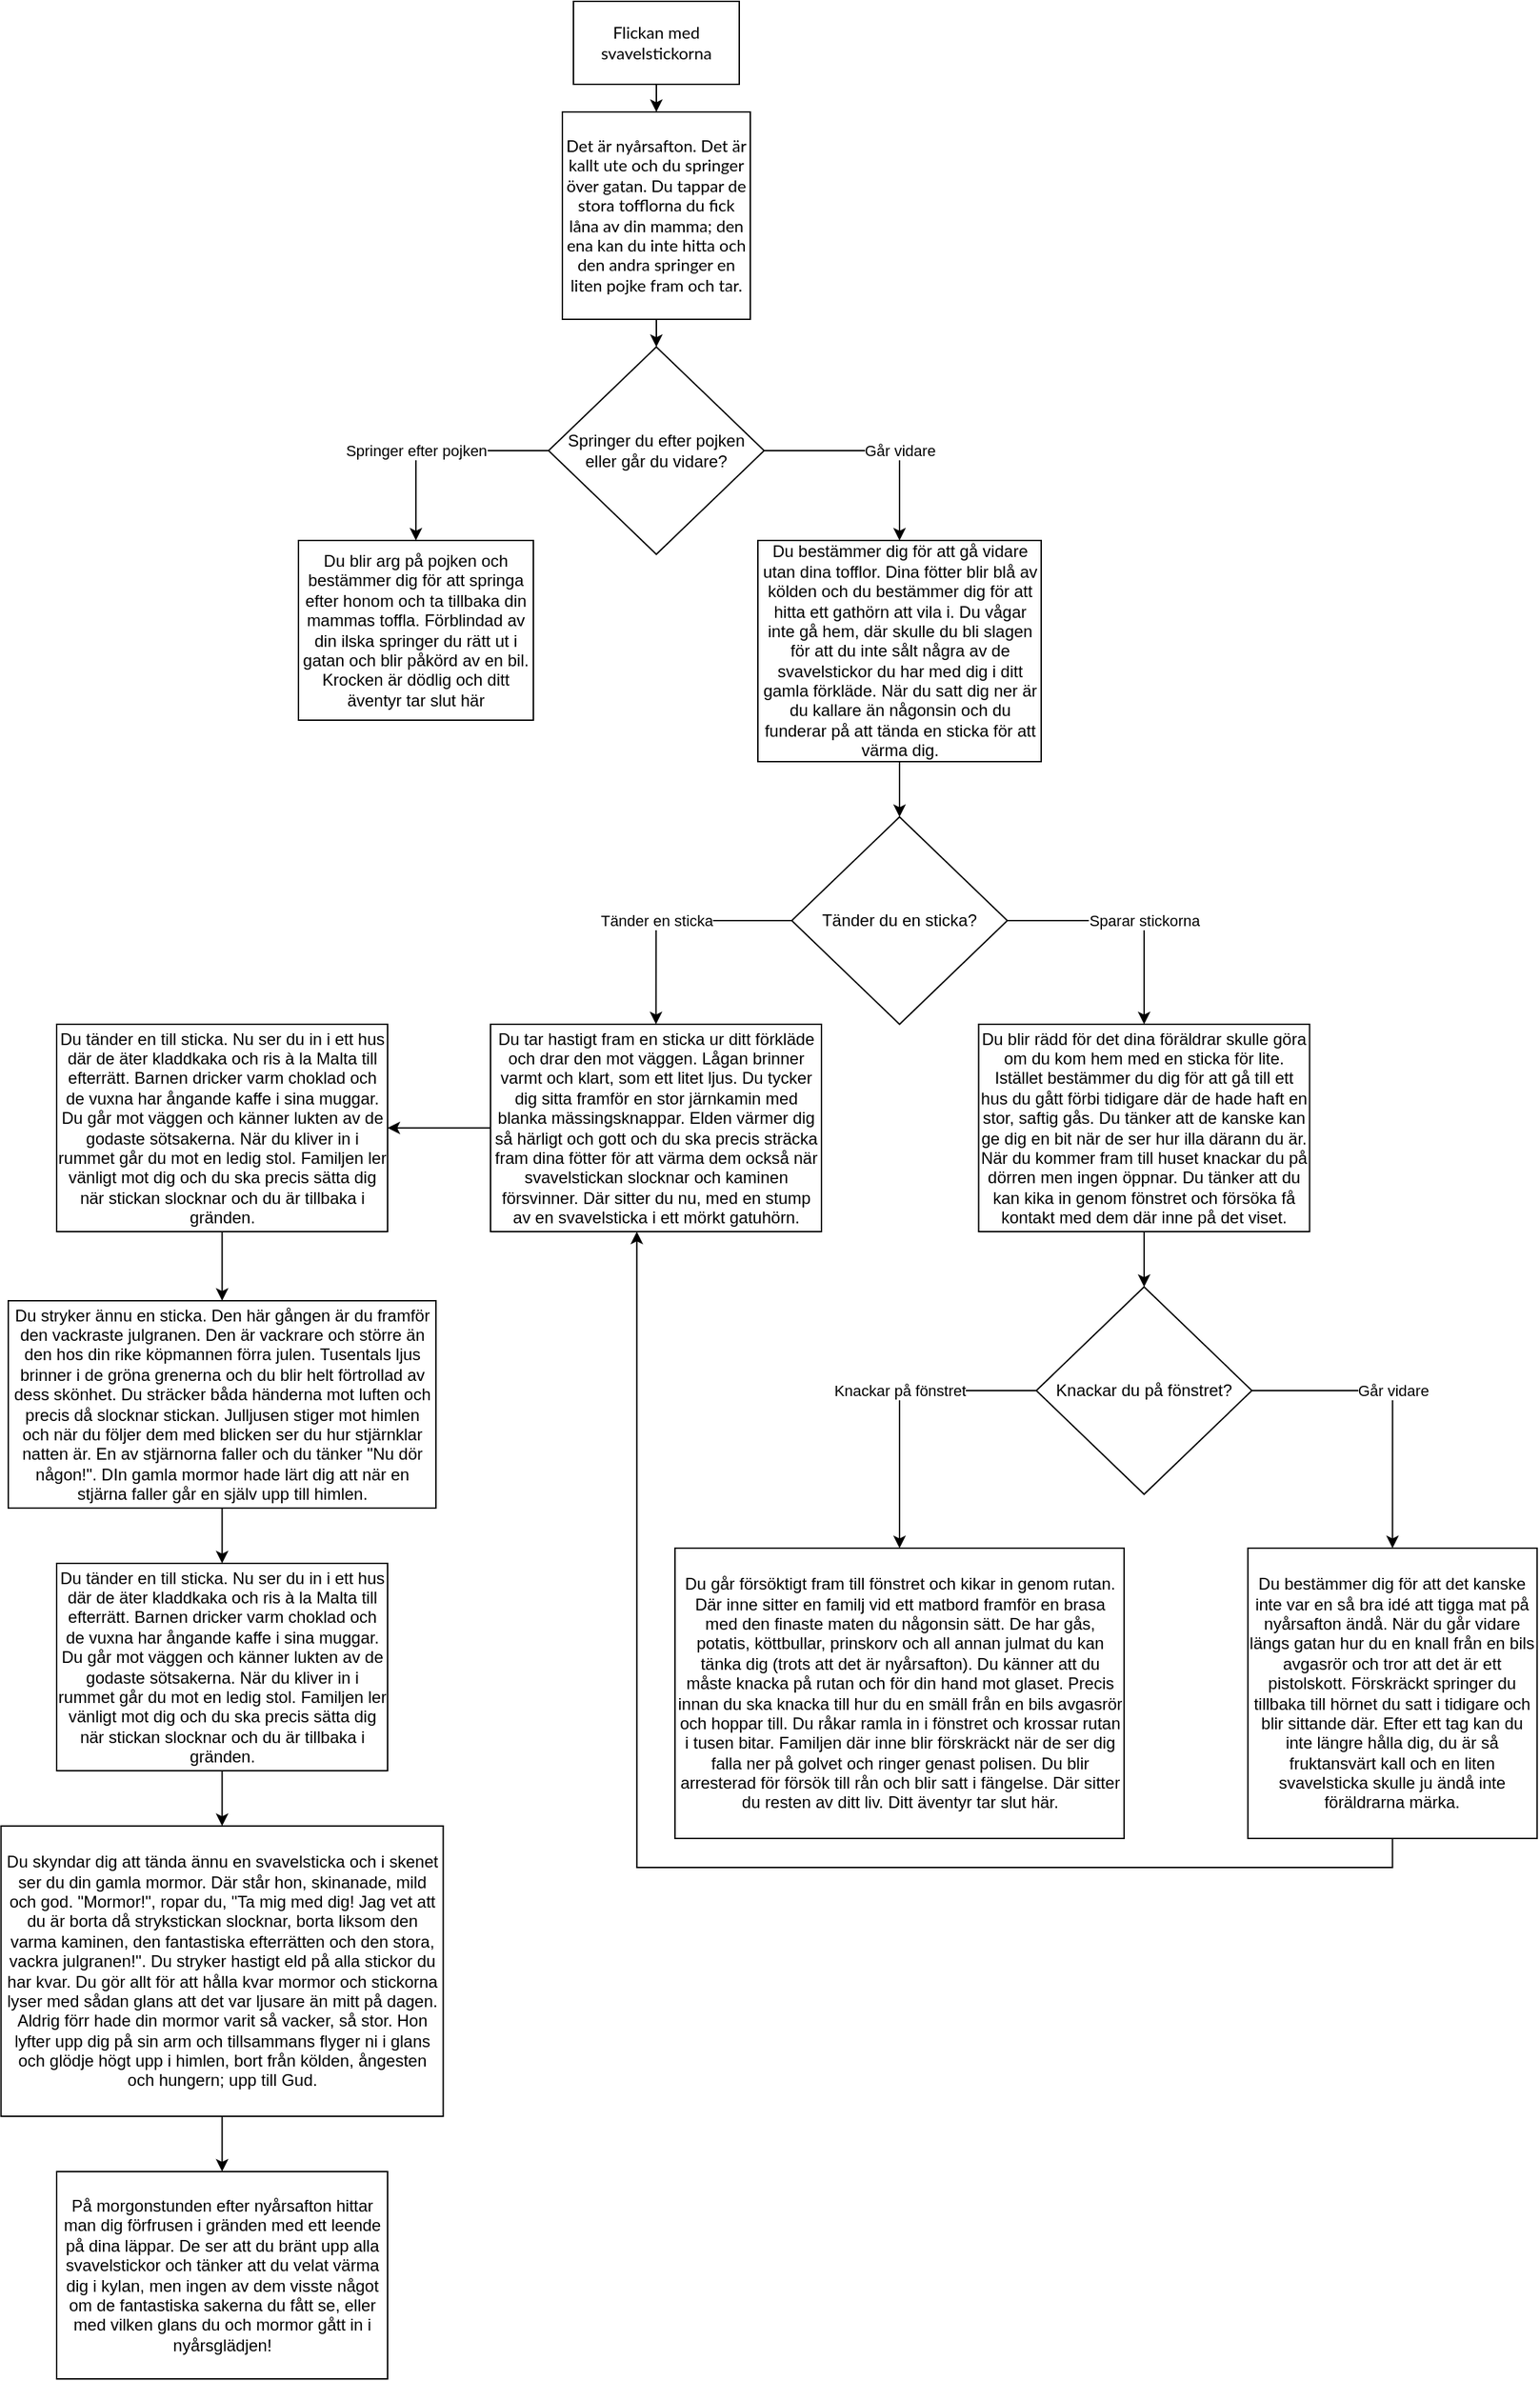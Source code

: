 <mxfile version="13.7.9" type="github">
  <diagram id="jdRcSwUgP4hVE9HtZku5" name="Page-1">
    <mxGraphModel dx="2249" dy="762" grid="1" gridSize="10" guides="1" tooltips="1" connect="1" arrows="1" fold="1" page="1" pageScale="1" pageWidth="827" pageHeight="1169" math="0" shadow="0">
      <root>
        <mxCell id="0" />
        <mxCell id="1" parent="0" />
        <mxCell id="UX_-AMyyP0LKr-C7d2qy-6" style="edgeStyle=orthogonalEdgeStyle;rounded=0;orthogonalLoop=1;jettySize=auto;html=1;exitX=0.5;exitY=1;exitDx=0;exitDy=0;entryX=0.5;entryY=0;entryDx=0;entryDy=0;" parent="1" source="UX_-AMyyP0LKr-C7d2qy-1" target="UX_-AMyyP0LKr-C7d2qy-3" edge="1">
          <mxGeometry relative="1" as="geometry" />
        </mxCell>
        <mxCell id="UX_-AMyyP0LKr-C7d2qy-1" value="&lt;font face=&quot;Lato&quot; data-font-src=&quot;https://fonts.googleapis.com/css?family=Lato&quot;&gt;Flickan med svavelstickorna&lt;/font&gt;" style="rounded=0;whiteSpace=wrap;html=1;" parent="1" vertex="1">
          <mxGeometry x="354" y="50" width="120" height="60" as="geometry" />
        </mxCell>
        <mxCell id="UX_-AMyyP0LKr-C7d2qy-5" style="edgeStyle=orthogonalEdgeStyle;rounded=0;orthogonalLoop=1;jettySize=auto;html=1;exitX=0.5;exitY=1;exitDx=0;exitDy=0;entryX=0.5;entryY=0;entryDx=0;entryDy=0;" parent="1" source="UX_-AMyyP0LKr-C7d2qy-3" target="UX_-AMyyP0LKr-C7d2qy-4" edge="1">
          <mxGeometry relative="1" as="geometry" />
        </mxCell>
        <mxCell id="UX_-AMyyP0LKr-C7d2qy-3" value="&lt;font face=&quot;Lato&quot; data-font-src=&quot;https://fonts.googleapis.com/css?family=Lato&quot;&gt;Det är nyårsafton. Det är kallt ute och du springer över gatan. Du tappar de stora tofflorna du fick låna av din mamma; den ena kan du inte hitta och den andra springer en liten pojke fram och tar.&lt;/font&gt;" style="rounded=0;whiteSpace=wrap;html=1;" parent="1" vertex="1">
          <mxGeometry x="346" y="130" width="136" height="150" as="geometry" />
        </mxCell>
        <mxCell id="VmeXF4eYFCnjakDmaYNP-16" style="edgeStyle=orthogonalEdgeStyle;rounded=0;orthogonalLoop=1;jettySize=auto;html=1;exitX=0;exitY=0.5;exitDx=0;exitDy=0;entryX=0.5;entryY=0;entryDx=0;entryDy=0;" parent="1" source="UX_-AMyyP0LKr-C7d2qy-4" target="VmeXF4eYFCnjakDmaYNP-3" edge="1">
          <mxGeometry relative="1" as="geometry">
            <mxPoint x="300" y="375" as="targetPoint" />
          </mxGeometry>
        </mxCell>
        <mxCell id="ezK1vHUWqQsdG5zGj2q9-5" value="Springer efter pojken" style="edgeLabel;html=1;align=center;verticalAlign=middle;resizable=0;points=[];" vertex="1" connectable="0" parent="VmeXF4eYFCnjakDmaYNP-16">
          <mxGeometry x="-0.081" y="1" relative="1" as="geometry">
            <mxPoint x="-22" y="-1" as="offset" />
          </mxGeometry>
        </mxCell>
        <mxCell id="VmeXF4eYFCnjakDmaYNP-18" style="edgeStyle=orthogonalEdgeStyle;rounded=0;orthogonalLoop=1;jettySize=auto;html=1;exitX=1;exitY=0.5;exitDx=0;exitDy=0;entryX=0.5;entryY=0;entryDx=0;entryDy=0;" parent="1" source="UX_-AMyyP0LKr-C7d2qy-4" target="VmeXF4eYFCnjakDmaYNP-5" edge="1">
          <mxGeometry relative="1" as="geometry">
            <mxPoint x="530" y="375" as="targetPoint" />
          </mxGeometry>
        </mxCell>
        <mxCell id="ezK1vHUWqQsdG5zGj2q9-6" value="Går vidare" style="edgeLabel;html=1;align=center;verticalAlign=middle;resizable=0;points=[];" vertex="1" connectable="0" parent="VmeXF4eYFCnjakDmaYNP-18">
          <mxGeometry x="-0.043" relative="1" as="geometry">
            <mxPoint x="20" as="offset" />
          </mxGeometry>
        </mxCell>
        <mxCell id="UX_-AMyyP0LKr-C7d2qy-4" value="Springer du efter pojken eller går du vidare?" style="rhombus;whiteSpace=wrap;html=1;" parent="1" vertex="1">
          <mxGeometry x="336" y="300" width="156" height="150" as="geometry" />
        </mxCell>
        <mxCell id="VmeXF4eYFCnjakDmaYNP-3" value="Du blir arg på pojken och bestämmer dig för att springa efter honom och ta tillbaka din mammas toffla. Förblindad av din ilska springer du rätt ut i gatan och blir påkörd av en bil. Krocken är dödlig och ditt äventyr tar slut här" style="rounded=0;whiteSpace=wrap;html=1;" parent="1" vertex="1">
          <mxGeometry x="155" y="440" width="170" height="130" as="geometry" />
        </mxCell>
        <mxCell id="VmeXF4eYFCnjakDmaYNP-20" style="edgeStyle=orthogonalEdgeStyle;rounded=0;orthogonalLoop=1;jettySize=auto;html=1;exitX=0.5;exitY=1;exitDx=0;exitDy=0;entryX=0.5;entryY=0;entryDx=0;entryDy=0;" parent="1" source="VmeXF4eYFCnjakDmaYNP-5" target="VmeXF4eYFCnjakDmaYNP-6" edge="1">
          <mxGeometry relative="1" as="geometry" />
        </mxCell>
        <mxCell id="VmeXF4eYFCnjakDmaYNP-5" value="Du bestämmer dig för att gå vidare utan dina tofflor. Dina fötter blir blå av kölden och du bestämmer dig för att hitta ett gathörn att vila i. Du vågar inte gå hem, där skulle du bli slagen för att du inte sålt några av de svavelstickor du har med dig i ditt gamla förkläde. När du satt dig ner är du kallare än någonsin och du funderar på att tända en sticka för att värma dig." style="rounded=0;whiteSpace=wrap;html=1;" parent="1" vertex="1">
          <mxGeometry x="487.5" y="440" width="205" height="160" as="geometry" />
        </mxCell>
        <mxCell id="VmeXF4eYFCnjakDmaYNP-21" style="edgeStyle=orthogonalEdgeStyle;rounded=0;orthogonalLoop=1;jettySize=auto;html=1;exitX=0;exitY=0.5;exitDx=0;exitDy=0;entryX=0.5;entryY=0;entryDx=0;entryDy=0;" parent="1" source="VmeXF4eYFCnjakDmaYNP-6" target="VmeXF4eYFCnjakDmaYNP-15" edge="1">
          <mxGeometry relative="1" as="geometry">
            <mxPoint x="473.5" y="715" as="targetPoint" />
          </mxGeometry>
        </mxCell>
        <mxCell id="ezK1vHUWqQsdG5zGj2q9-7" value="Tänder en sticka" style="edgeLabel;html=1;align=center;verticalAlign=middle;resizable=0;points=[];" vertex="1" connectable="0" parent="VmeXF4eYFCnjakDmaYNP-21">
          <mxGeometry x="-0.55" y="-2" relative="1" as="geometry">
            <mxPoint x="-59" y="2" as="offset" />
          </mxGeometry>
        </mxCell>
        <mxCell id="VmeXF4eYFCnjakDmaYNP-22" style="edgeStyle=orthogonalEdgeStyle;rounded=0;orthogonalLoop=1;jettySize=auto;html=1;exitX=1;exitY=0.5;exitDx=0;exitDy=0;entryX=0.5;entryY=0;entryDx=0;entryDy=0;" parent="1" source="VmeXF4eYFCnjakDmaYNP-6" target="VmeXF4eYFCnjakDmaYNP-9" edge="1">
          <mxGeometry relative="1" as="geometry">
            <mxPoint x="707" y="715" as="targetPoint" />
          </mxGeometry>
        </mxCell>
        <mxCell id="ezK1vHUWqQsdG5zGj2q9-8" value="Sparar stickorna" style="edgeLabel;html=1;align=center;verticalAlign=middle;resizable=0;points=[];" vertex="1" connectable="0" parent="VmeXF4eYFCnjakDmaYNP-22">
          <mxGeometry x="-0.207" y="-1" relative="1" as="geometry">
            <mxPoint x="30" y="-1" as="offset" />
          </mxGeometry>
        </mxCell>
        <mxCell id="VmeXF4eYFCnjakDmaYNP-6" value="Tänder du en sticka?" style="rhombus;whiteSpace=wrap;html=1;" parent="1" vertex="1">
          <mxGeometry x="512" y="640" width="156" height="150" as="geometry" />
        </mxCell>
        <mxCell id="VmeXF4eYFCnjakDmaYNP-25" style="edgeStyle=orthogonalEdgeStyle;rounded=0;orthogonalLoop=1;jettySize=auto;html=1;exitX=0.5;exitY=1;exitDx=0;exitDy=0;entryX=0.5;entryY=0;entryDx=0;entryDy=0;" parent="1" source="VmeXF4eYFCnjakDmaYNP-9" target="VmeXF4eYFCnjakDmaYNP-10" edge="1">
          <mxGeometry relative="1" as="geometry" />
        </mxCell>
        <mxCell id="VmeXF4eYFCnjakDmaYNP-9" value="Du blir rädd för det dina föräldrar skulle göra om du kom hem med en sticka för lite. Istället bestämmer du dig för att gå till ett hus du gått förbi tidigare där de hade haft en stor, saftig gås. Du tänker att de kanske kan ge dig en bit när de ser hur illa därann du är.&lt;br&gt;När du kommer fram till huset knackar du på dörren men ingen öppnar. Du tänker att du kan kika in genom fönstret och försöka få kontakt med dem där inne på det viset." style="rounded=0;whiteSpace=wrap;html=1;" parent="1" vertex="1">
          <mxGeometry x="647.25" y="790" width="239.5" height="150" as="geometry" />
        </mxCell>
        <mxCell id="VmeXF4eYFCnjakDmaYNP-26" style="edgeStyle=orthogonalEdgeStyle;rounded=0;orthogonalLoop=1;jettySize=auto;html=1;exitX=0;exitY=0.5;exitDx=0;exitDy=0;entryX=0.5;entryY=0;entryDx=0;entryDy=0;" parent="1" source="VmeXF4eYFCnjakDmaYNP-10" target="VmeXF4eYFCnjakDmaYNP-13" edge="1">
          <mxGeometry relative="1" as="geometry">
            <mxPoint x="650" y="1055" as="targetPoint" />
          </mxGeometry>
        </mxCell>
        <mxCell id="ezK1vHUWqQsdG5zGj2q9-9" value="Knackar på fönstret" style="edgeLabel;html=1;align=center;verticalAlign=middle;resizable=0;points=[];" vertex="1" connectable="0" parent="VmeXF4eYFCnjakDmaYNP-26">
          <mxGeometry x="-0.136" y="3" relative="1" as="geometry">
            <mxPoint x="-7" y="-3" as="offset" />
          </mxGeometry>
        </mxCell>
        <mxCell id="VmeXF4eYFCnjakDmaYNP-27" style="edgeStyle=orthogonalEdgeStyle;rounded=0;orthogonalLoop=1;jettySize=auto;html=1;exitX=1;exitY=0.5;exitDx=0;exitDy=0;entryX=0.5;entryY=0;entryDx=0;entryDy=0;" parent="1" source="VmeXF4eYFCnjakDmaYNP-10" target="VmeXF4eYFCnjakDmaYNP-14" edge="1">
          <mxGeometry relative="1" as="geometry">
            <mxPoint x="886.75" y="1055" as="targetPoint" />
          </mxGeometry>
        </mxCell>
        <mxCell id="ezK1vHUWqQsdG5zGj2q9-10" value="Går vidare" style="edgeLabel;html=1;align=center;verticalAlign=middle;resizable=0;points=[];" vertex="1" connectable="0" parent="VmeXF4eYFCnjakDmaYNP-27">
          <mxGeometry x="-0.416" y="1" relative="1" as="geometry">
            <mxPoint x="38.76" y="1" as="offset" />
          </mxGeometry>
        </mxCell>
        <mxCell id="VmeXF4eYFCnjakDmaYNP-10" value="Knackar du på fönstret?" style="rhombus;whiteSpace=wrap;html=1;" parent="1" vertex="1">
          <mxGeometry x="689" y="980" width="156" height="150" as="geometry" />
        </mxCell>
        <mxCell id="VmeXF4eYFCnjakDmaYNP-13" value="Du går försöktigt fram till fönstret och kikar in genom rutan. Där inne sitter en familj vid ett matbord framför en brasa med den finaste maten du någonsin sätt. De har gås, potatis, köttbullar, prinskorv och all annan julmat du kan tänka dig (trots att det är nyårsafton). Du känner att du måste knacka på rutan och för din hand mot glaset. Precis innan du ska knacka till hur du en smäll från en bils avgasrör och hoppar till. Du råkar ramla in i fönstret och krossar rutan i tusen bitar. Familjen där inne blir förskräckt när de ser dig falla ner på golvet och ringer genast polisen. Du blir arresterad för försök till rån och blir satt i fängelse. Där sitter du resten av ditt liv. Ditt äventyr tar slut här." style="rounded=0;whiteSpace=wrap;html=1;" parent="1" vertex="1">
          <mxGeometry x="427.5" y="1169" width="325" height="210" as="geometry" />
        </mxCell>
        <mxCell id="VmeXF4eYFCnjakDmaYNP-30" style="edgeStyle=orthogonalEdgeStyle;rounded=0;orthogonalLoop=1;jettySize=auto;html=1;entryX=0.442;entryY=1;entryDx=0;entryDy=0;entryPerimeter=0;" parent="1" source="VmeXF4eYFCnjakDmaYNP-14" target="VmeXF4eYFCnjakDmaYNP-15" edge="1">
          <mxGeometry relative="1" as="geometry">
            <Array as="points">
              <mxPoint x="947" y="1400" />
              <mxPoint x="400" y="1400" />
            </Array>
          </mxGeometry>
        </mxCell>
        <mxCell id="VmeXF4eYFCnjakDmaYNP-14" value="Du bestämmer dig för att det kanske inte var en så bra idé att tigga mat på nyårsafton ändå. När du går vidare längs gatan hur du en knall från en bils avgasrör och tror att det är ett pistolskott. Förskräckt springer du tillbaka till hörnet du satt i tidigare och blir sittande där. Efter ett tag kan du inte längre hålla dig, du är så fruktansvärt kall och en liten svavelsticka skulle ju ändå inte föräldrarna märka." style="rounded=0;whiteSpace=wrap;html=1;" parent="1" vertex="1">
          <mxGeometry x="842.13" y="1169" width="209.25" height="210" as="geometry" />
        </mxCell>
        <mxCell id="gKbjw1EVEYab7Ivw2q_o-3" style="edgeStyle=orthogonalEdgeStyle;rounded=0;orthogonalLoop=1;jettySize=auto;html=1;entryX=1;entryY=0.5;entryDx=0;entryDy=0;" parent="1" source="VmeXF4eYFCnjakDmaYNP-15" target="gKbjw1EVEYab7Ivw2q_o-2" edge="1">
          <mxGeometry relative="1" as="geometry" />
        </mxCell>
        <mxCell id="VmeXF4eYFCnjakDmaYNP-15" value="&lt;span&gt;Du tar hastigt fram en sticka ur ditt förkläde och drar den mot väggen. Lågan brinner varmt och klart, som ett litet ljus. Du tycker dig sitta framför en stor järnkamin med blanka mässingsknappar. Elden värmer dig så härligt och gott och du ska precis sträcka fram dina fötter för att värma dem också när svavelstickan slocknar och kaminen försvinner. Där sitter du nu, med en stump av en svavelsticka i ett mörkt gatuhörn.&lt;/span&gt;" style="rounded=0;whiteSpace=wrap;html=1;" parent="1" vertex="1">
          <mxGeometry x="294" y="790" width="239.5" height="150" as="geometry" />
        </mxCell>
        <mxCell id="gKbjw1EVEYab7Ivw2q_o-5" style="edgeStyle=orthogonalEdgeStyle;rounded=0;orthogonalLoop=1;jettySize=auto;html=1;entryX=0.5;entryY=0;entryDx=0;entryDy=0;" parent="1" source="gKbjw1EVEYab7Ivw2q_o-2" target="gKbjw1EVEYab7Ivw2q_o-4" edge="1">
          <mxGeometry relative="1" as="geometry" />
        </mxCell>
        <mxCell id="gKbjw1EVEYab7Ivw2q_o-2" value="&lt;span&gt;Du tänder en till sticka. Nu ser du in i ett hus där de äter kladdkaka och ris à la Malta till efterrätt. Barnen dricker varm choklad och de vuxna har ångande kaffe i sina muggar. Du går mot väggen och känner lukten av de godaste sötsakerna. När du kliver in i rummet går du mot en ledig stol. Familjen ler vänligt mot dig och du ska precis sätta dig när stickan slocknar och du är tillbaka i gränden.&lt;br&gt;&lt;/span&gt;" style="rounded=0;whiteSpace=wrap;html=1;" parent="1" vertex="1">
          <mxGeometry x="-20" y="790" width="239.5" height="150" as="geometry" />
        </mxCell>
        <mxCell id="ezK1vHUWqQsdG5zGj2q9-2" style="edgeStyle=orthogonalEdgeStyle;rounded=0;orthogonalLoop=1;jettySize=auto;html=1;entryX=0.5;entryY=0;entryDx=0;entryDy=0;" edge="1" parent="1" source="gKbjw1EVEYab7Ivw2q_o-4" target="gKbjw1EVEYab7Ivw2q_o-6">
          <mxGeometry relative="1" as="geometry" />
        </mxCell>
        <mxCell id="gKbjw1EVEYab7Ivw2q_o-4" value="&lt;span&gt;Du stryker ännu en sticka. Den här gången är du framför den vackraste julgranen. Den är vackrare och större än den hos din rike köpmannen förra julen. Tusentals ljus brinner i de gröna grenerna och du blir helt förtrollad av dess skönhet. Du sträcker båda händerna mot luften och precis då slocknar stickan. Julljusen stiger mot himlen och när du följer dem med blicken ser du hur stjärnklar natten är. En av stjärnorna faller och du tänker &quot;Nu dör någon!&quot;. DIn gamla mormor hade lärt dig att när en stjärna faller går en själv upp till himlen.&lt;br&gt;&lt;/span&gt;" style="rounded=0;whiteSpace=wrap;html=1;" parent="1" vertex="1">
          <mxGeometry x="-55" y="990" width="309.5" height="150" as="geometry" />
        </mxCell>
        <mxCell id="ezK1vHUWqQsdG5zGj2q9-3" style="edgeStyle=orthogonalEdgeStyle;rounded=0;orthogonalLoop=1;jettySize=auto;html=1;entryX=0.5;entryY=0;entryDx=0;entryDy=0;" edge="1" parent="1" source="gKbjw1EVEYab7Ivw2q_o-6" target="gKbjw1EVEYab7Ivw2q_o-7">
          <mxGeometry relative="1" as="geometry" />
        </mxCell>
        <mxCell id="gKbjw1EVEYab7Ivw2q_o-6" value="&lt;span&gt;Du tänder en till sticka. Nu ser du in i ett hus där de äter kladdkaka och ris à la Malta till efterrätt. Barnen dricker varm choklad och de vuxna har ångande kaffe i sina muggar. Du går mot väggen och känner lukten av de godaste sötsakerna. När du kliver in i rummet går du mot en ledig stol. Familjen ler vänligt mot dig och du ska precis sätta dig när stickan slocknar och du är tillbaka i gränden.&lt;br&gt;&lt;/span&gt;" style="rounded=0;whiteSpace=wrap;html=1;" parent="1" vertex="1">
          <mxGeometry x="-20" y="1180" width="239.5" height="150" as="geometry" />
        </mxCell>
        <mxCell id="ezK1vHUWqQsdG5zGj2q9-4" style="edgeStyle=orthogonalEdgeStyle;rounded=0;orthogonalLoop=1;jettySize=auto;html=1;entryX=0.5;entryY=0;entryDx=0;entryDy=0;" edge="1" parent="1" source="gKbjw1EVEYab7Ivw2q_o-7" target="ezK1vHUWqQsdG5zGj2q9-1">
          <mxGeometry relative="1" as="geometry" />
        </mxCell>
        <mxCell id="gKbjw1EVEYab7Ivw2q_o-7" value="Du skyndar dig att tända ännu en svavelsticka och i skenet ser du din gamla mormor. Där står hon, skinanade, mild och god. &quot;Mormor!&quot;, ropar du, &quot;Ta mig med dig! Jag vet att du är borta då strykstickan slocknar, borta liksom den varma kaminen, den fantastiska efterrätten och den stora, vackra julgranen!&quot;. Du stryker hastigt eld på alla stickor du har kvar. Du gör allt för att hålla kvar mormor och stickorna lyser med sådan glans att det var ljusare än mitt på dagen. Aldrig förr hade din mormor varit så vacker, så stor. Hon lyfter upp dig på sin arm och tillsammans flyger ni i glans och glödje högt upp i himlen, bort från kölden, ångesten och hungern; upp till Gud." style="rounded=0;whiteSpace=wrap;html=1;" parent="1" vertex="1">
          <mxGeometry x="-60.25" y="1370" width="320" height="210" as="geometry" />
        </mxCell>
        <mxCell id="ezK1vHUWqQsdG5zGj2q9-1" value="&lt;span&gt;På morgonstunden efter nyårsafton hittar man dig förfrusen i gränden med ett leende på dina läppar. De ser att du bränt upp alla svavelstickor och tänker att du velat värma dig i kylan, men ingen av dem visste något om de fantastiska sakerna du fått se, eller med vilken glans du och mormor gått in i nyårsglädjen!&lt;br&gt;&lt;/span&gt;" style="rounded=0;whiteSpace=wrap;html=1;" vertex="1" parent="1">
          <mxGeometry x="-20" y="1620" width="239.5" height="150" as="geometry" />
        </mxCell>
      </root>
    </mxGraphModel>
  </diagram>
</mxfile>
